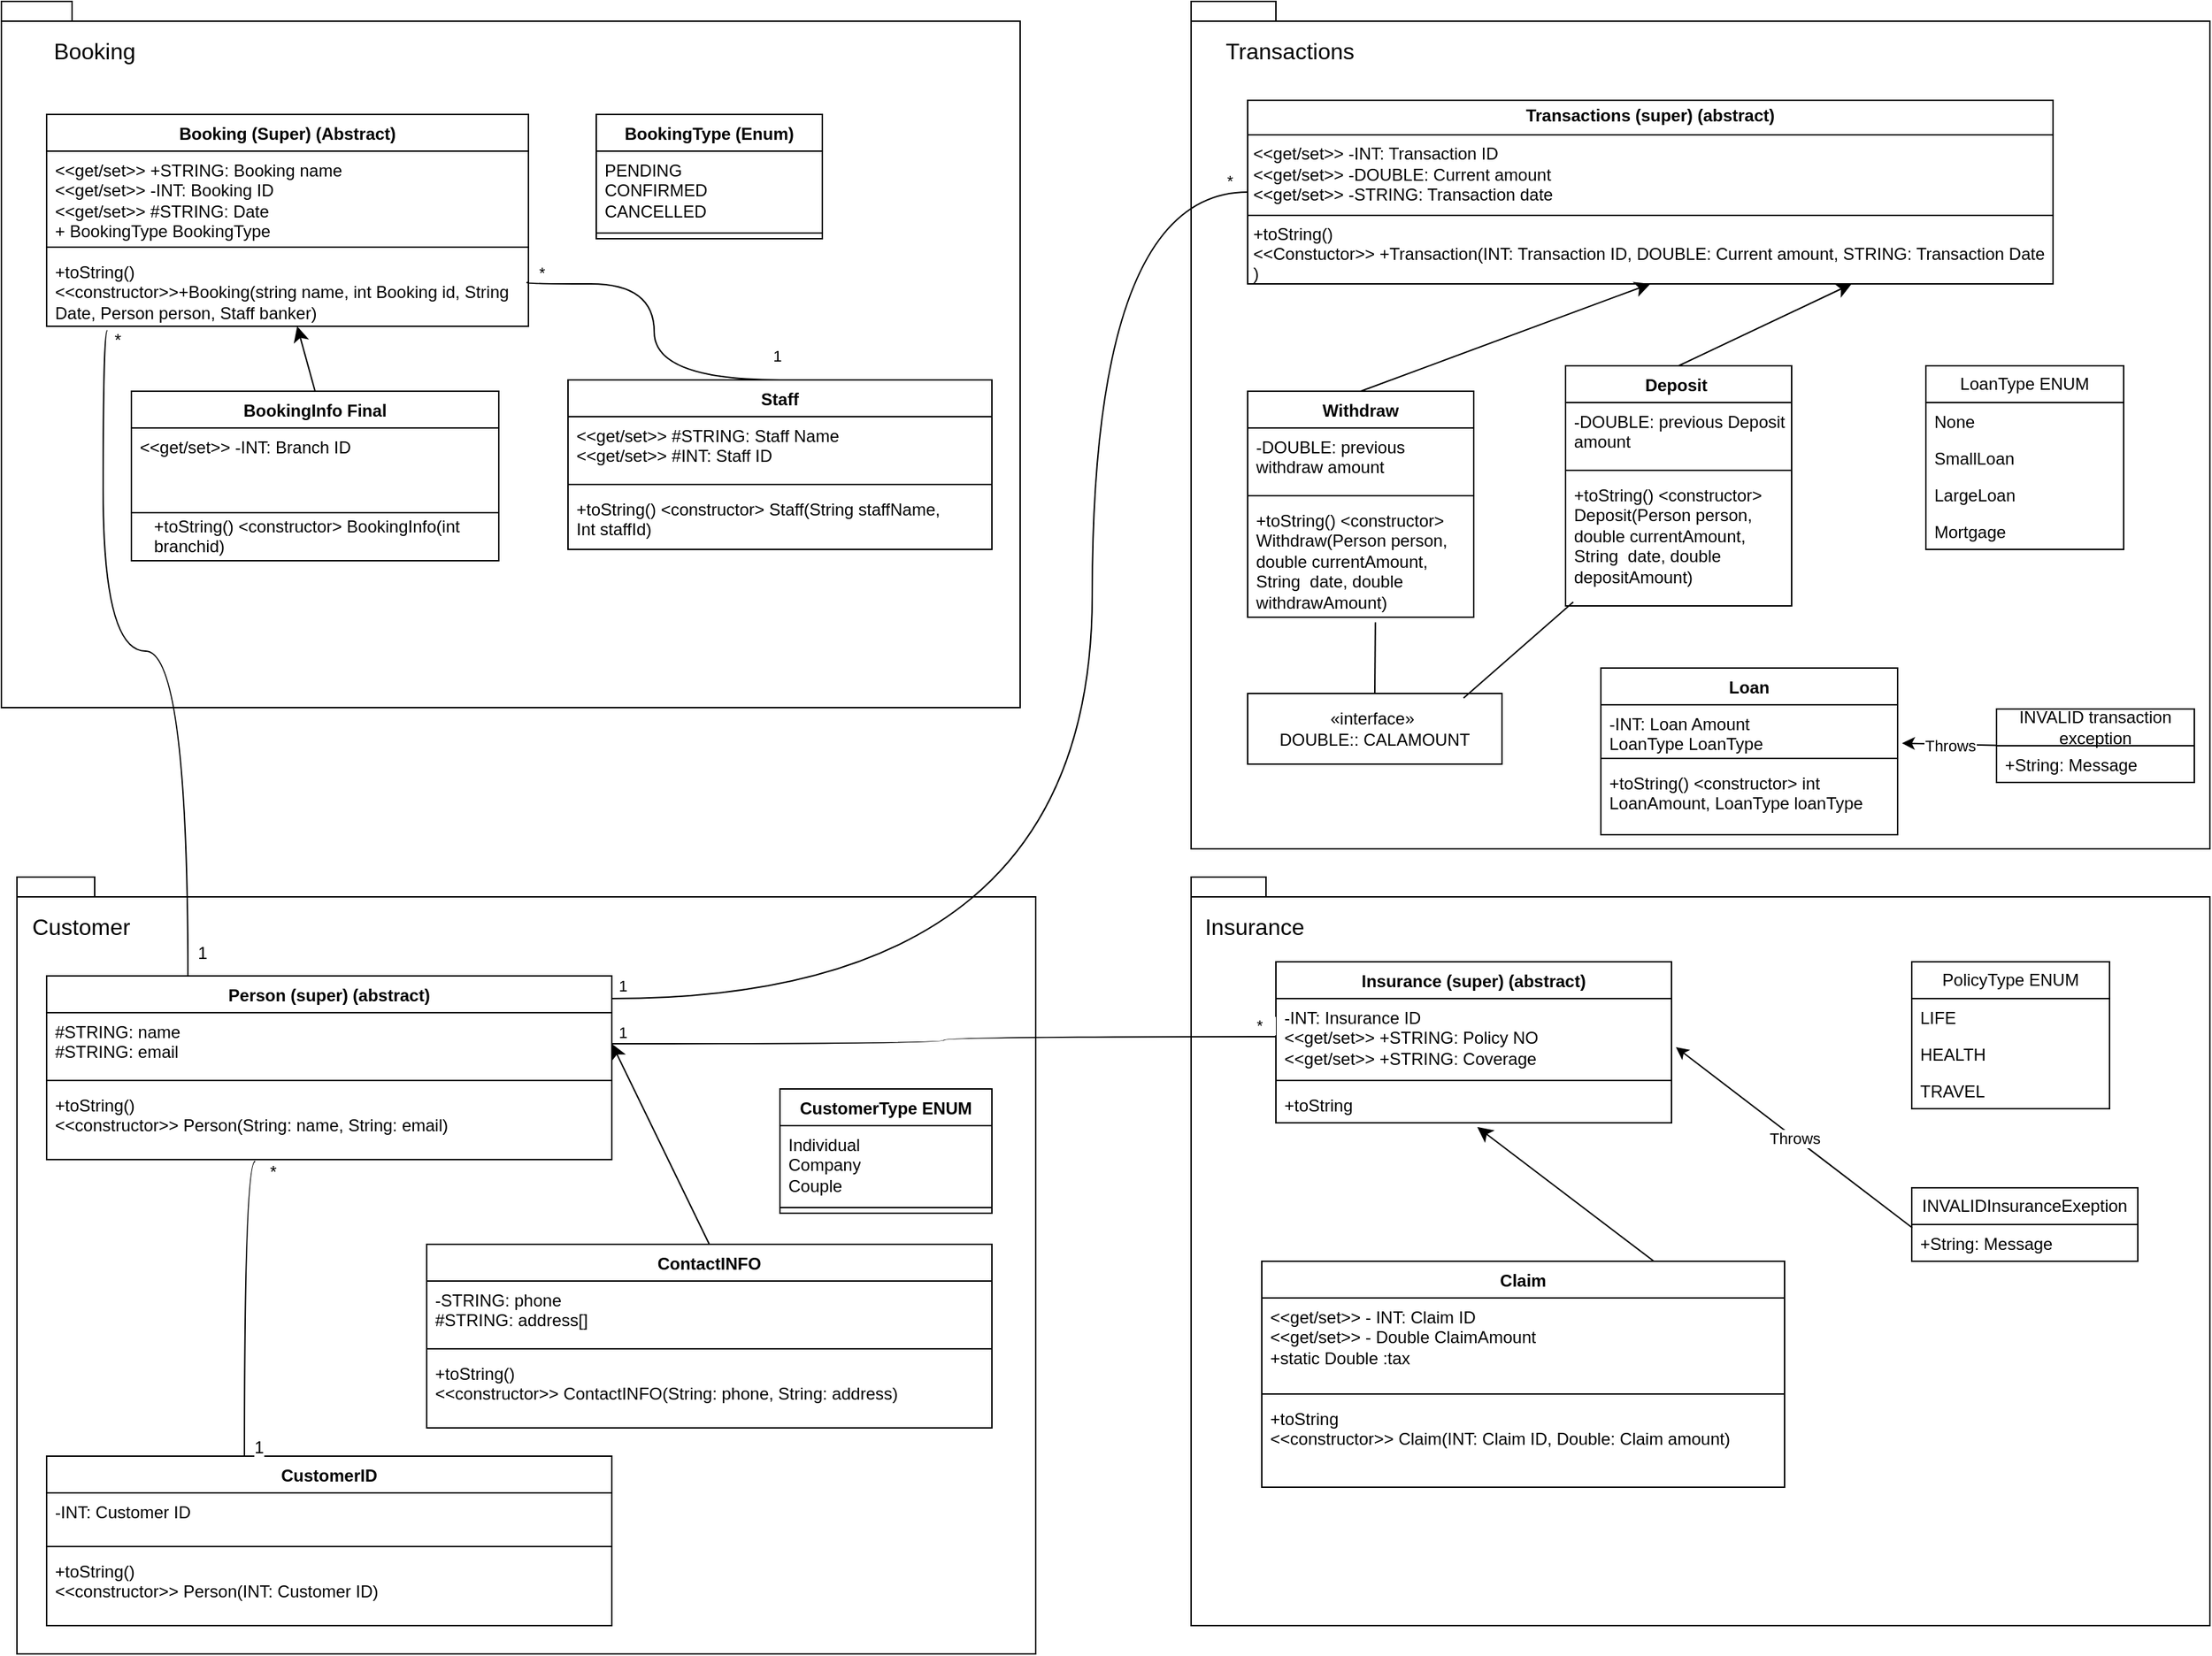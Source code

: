 <mxfile version="25.0.3">
  <diagram id="C5RBs43oDa-KdzZeNtuy" name="Page-1">
    <mxGraphModel dx="1050" dy="522" grid="1" gridSize="10" guides="1" tooltips="1" connect="1" arrows="1" fold="1" page="1" pageScale="1" pageWidth="827" pageHeight="1169" math="0" shadow="0">
      <root>
        <mxCell id="WIyWlLk6GJQsqaUBKTNV-0" />
        <mxCell id="WIyWlLk6GJQsqaUBKTNV-1" parent="WIyWlLk6GJQsqaUBKTNV-0" />
        <mxCell id="0yK75cyEjAmp3p56e5vH-48" value="" style="shape=folder;fontStyle=1;spacingTop=10;tabWidth=40;tabHeight=14;tabPosition=left;html=1;whiteSpace=wrap;" parent="WIyWlLk6GJQsqaUBKTNV-1" vertex="1">
          <mxGeometry x="39" y="740" width="721" height="550" as="geometry" />
        </mxCell>
        <mxCell id="0yK75cyEjAmp3p56e5vH-22" value="" style="shape=folder;fontStyle=1;spacingTop=10;tabWidth=40;tabHeight=14;tabPosition=left;html=1;whiteSpace=wrap;" parent="WIyWlLk6GJQsqaUBKTNV-1" vertex="1">
          <mxGeometry x="28" y="120" width="721" height="500" as="geometry" />
        </mxCell>
        <mxCell id="0yK75cyEjAmp3p56e5vH-4" value="Booking (Super) (Abstract)" style="swimlane;fontStyle=1;align=center;verticalAlign=top;childLayout=stackLayout;horizontal=1;startSize=26;horizontalStack=0;resizeParent=1;resizeParentMax=0;resizeLast=0;collapsible=1;marginBottom=0;whiteSpace=wrap;html=1;" parent="WIyWlLk6GJQsqaUBKTNV-1" vertex="1">
          <mxGeometry x="60" y="200" width="341" height="150" as="geometry" />
        </mxCell>
        <mxCell id="0yK75cyEjAmp3p56e5vH-5" value="&amp;lt;&amp;lt;get/set&amp;gt;&amp;gt; +STRING: Booking name&lt;div&gt;&amp;lt;&amp;lt;get/set&amp;gt;&amp;gt; -INT: Booking ID&lt;/div&gt;&lt;div&gt;&amp;lt;&amp;lt;get/set&amp;gt;&amp;gt; #STRING: Date&lt;/div&gt;&lt;div&gt;+ BookingType BookingType&lt;/div&gt;&lt;div&gt;&lt;br&gt;&lt;/div&gt;&lt;div&gt;&lt;br&gt;&lt;/div&gt;" style="text;strokeColor=none;fillColor=none;align=left;verticalAlign=top;spacingLeft=4;spacingRight=4;overflow=hidden;rotatable=0;points=[[0,0.5],[1,0.5]];portConstraint=eastwest;whiteSpace=wrap;html=1;" parent="0yK75cyEjAmp3p56e5vH-4" vertex="1">
          <mxGeometry y="26" width="341" height="64" as="geometry" />
        </mxCell>
        <mxCell id="0yK75cyEjAmp3p56e5vH-6" value="" style="line;strokeWidth=1;fillColor=none;align=left;verticalAlign=middle;spacingTop=-1;spacingLeft=3;spacingRight=3;rotatable=0;labelPosition=right;points=[];portConstraint=eastwest;strokeColor=inherit;" parent="0yK75cyEjAmp3p56e5vH-4" vertex="1">
          <mxGeometry y="90" width="341" height="8" as="geometry" />
        </mxCell>
        <mxCell id="0yK75cyEjAmp3p56e5vH-7" value="+toString()&lt;div&gt;&amp;lt;&amp;lt;constructor&amp;gt;&amp;gt;+Booking(string name, int Booking id, String Date, Person person, Staff banker)&lt;/div&gt;" style="text;strokeColor=none;fillColor=none;align=left;verticalAlign=top;spacingLeft=4;spacingRight=4;overflow=hidden;rotatable=0;points=[[0,0.5],[1,0.5]];portConstraint=eastwest;whiteSpace=wrap;html=1;" parent="0yK75cyEjAmp3p56e5vH-4" vertex="1">
          <mxGeometry y="98" width="341" height="52" as="geometry" />
        </mxCell>
        <mxCell id="0yK75cyEjAmp3p56e5vH-8" value="Staff" style="swimlane;fontStyle=1;align=center;verticalAlign=top;childLayout=stackLayout;horizontal=1;startSize=26;horizontalStack=0;resizeParent=1;resizeParentMax=0;resizeLast=0;collapsible=1;marginBottom=0;whiteSpace=wrap;html=1;" parent="WIyWlLk6GJQsqaUBKTNV-1" vertex="1">
          <mxGeometry x="429" y="388" width="300" height="120" as="geometry" />
        </mxCell>
        <mxCell id="0yK75cyEjAmp3p56e5vH-9" value="&amp;lt;&amp;lt;get/set&amp;gt;&amp;gt; #STRING: Staff Name&lt;div&gt;&amp;lt;&amp;lt;get/set&amp;gt;&amp;gt; #INT: Staff ID&lt;/div&gt;" style="text;strokeColor=none;fillColor=none;align=left;verticalAlign=top;spacingLeft=4;spacingRight=4;overflow=hidden;rotatable=0;points=[[0,0.5],[1,0.5]];portConstraint=eastwest;whiteSpace=wrap;html=1;" parent="0yK75cyEjAmp3p56e5vH-8" vertex="1">
          <mxGeometry y="26" width="300" height="44" as="geometry" />
        </mxCell>
        <mxCell id="0yK75cyEjAmp3p56e5vH-10" value="" style="line;strokeWidth=1;fillColor=none;align=left;verticalAlign=middle;spacingTop=-1;spacingLeft=3;spacingRight=3;rotatable=0;labelPosition=right;points=[];portConstraint=eastwest;strokeColor=inherit;" parent="0yK75cyEjAmp3p56e5vH-8" vertex="1">
          <mxGeometry y="70" width="300" height="8" as="geometry" />
        </mxCell>
        <mxCell id="0yK75cyEjAmp3p56e5vH-11" value="+toString() &amp;lt;constructor&amp;gt; Staff(String staffName,&lt;div&gt;Int staffId)&lt;/div&gt;" style="text;strokeColor=none;fillColor=none;align=left;verticalAlign=top;spacingLeft=4;spacingRight=4;overflow=hidden;rotatable=0;points=[[0,0.5],[1,0.5]];portConstraint=eastwest;whiteSpace=wrap;html=1;" parent="0yK75cyEjAmp3p56e5vH-8" vertex="1">
          <mxGeometry y="78" width="300" height="42" as="geometry" />
        </mxCell>
        <mxCell id="0yK75cyEjAmp3p56e5vH-12" value="BookingInfo Final" style="swimlane;fontStyle=1;align=center;verticalAlign=top;childLayout=stackLayout;horizontal=1;startSize=26;horizontalStack=0;resizeParent=1;resizeParentMax=0;resizeLast=0;collapsible=1;marginBottom=0;whiteSpace=wrap;html=1;" parent="WIyWlLk6GJQsqaUBKTNV-1" vertex="1">
          <mxGeometry x="120" y="396" width="260" height="120" as="geometry" />
        </mxCell>
        <mxCell id="0yK75cyEjAmp3p56e5vH-13" value="&amp;lt;&amp;lt;get/set&amp;gt;&amp;gt; -INT: Branch ID" style="text;strokeColor=none;fillColor=none;align=left;verticalAlign=top;spacingLeft=4;spacingRight=4;overflow=hidden;rotatable=0;points=[[0,0.5],[1,0.5]];portConstraint=eastwest;whiteSpace=wrap;html=1;" parent="0yK75cyEjAmp3p56e5vH-12" vertex="1">
          <mxGeometry y="26" width="260" height="26" as="geometry" />
        </mxCell>
        <mxCell id="0yK75cyEjAmp3p56e5vH-14" value="" style="line;strokeWidth=1;fillColor=none;align=left;verticalAlign=middle;spacingTop=-1;spacingLeft=3;spacingRight=3;rotatable=0;labelPosition=right;points=[];portConstraint=eastwest;strokeColor=inherit;" parent="0yK75cyEjAmp3p56e5vH-12" vertex="1">
          <mxGeometry y="52" width="260" height="68" as="geometry" />
        </mxCell>
        <mxCell id="0yK75cyEjAmp3p56e5vH-16" value="BookingType (Enum)" style="swimlane;fontStyle=1;align=center;verticalAlign=top;childLayout=stackLayout;horizontal=1;startSize=26;horizontalStack=0;resizeParent=1;resizeParentMax=0;resizeLast=0;collapsible=1;marginBottom=0;whiteSpace=wrap;html=1;" parent="WIyWlLk6GJQsqaUBKTNV-1" vertex="1">
          <mxGeometry x="449" y="200" width="160" height="88" as="geometry" />
        </mxCell>
        <mxCell id="0yK75cyEjAmp3p56e5vH-17" value="PENDING&amp;nbsp;&lt;div&gt;CONFIRMED&amp;nbsp;&lt;/div&gt;&lt;div&gt;CANCELLED&lt;/div&gt;" style="text;strokeColor=none;fillColor=none;align=left;verticalAlign=top;spacingLeft=4;spacingRight=4;overflow=hidden;rotatable=0;points=[[0,0.5],[1,0.5]];portConstraint=eastwest;whiteSpace=wrap;html=1;" parent="0yK75cyEjAmp3p56e5vH-16" vertex="1">
          <mxGeometry y="26" width="160" height="54" as="geometry" />
        </mxCell>
        <mxCell id="0yK75cyEjAmp3p56e5vH-18" value="" style="line;strokeWidth=1;fillColor=none;align=left;verticalAlign=middle;spacingTop=-1;spacingLeft=3;spacingRight=3;rotatable=0;labelPosition=right;points=[];portConstraint=eastwest;strokeColor=inherit;" parent="0yK75cyEjAmp3p56e5vH-16" vertex="1">
          <mxGeometry y="80" width="160" height="8" as="geometry" />
        </mxCell>
        <mxCell id="0yK75cyEjAmp3p56e5vH-20" value="" style="endArrow=classic;html=1;rounded=0;fontSize=12;startSize=8;endSize=8;curved=1;entryX=0.52;entryY=1;entryDx=0;entryDy=0;entryPerimeter=0;exitX=0.5;exitY=0;exitDx=0;exitDy=0;" parent="WIyWlLk6GJQsqaUBKTNV-1" source="0yK75cyEjAmp3p56e5vH-12" target="0yK75cyEjAmp3p56e5vH-7" edge="1">
          <mxGeometry width="50" height="50" relative="1" as="geometry">
            <mxPoint x="619" y="380" as="sourcePoint" />
            <mxPoint x="669" y="330" as="targetPoint" />
          </mxGeometry>
        </mxCell>
        <mxCell id="0yK75cyEjAmp3p56e5vH-23" value="Booking" style="text;html=1;align=center;verticalAlign=middle;whiteSpace=wrap;rounded=0;fontSize=16;" parent="WIyWlLk6GJQsqaUBKTNV-1" vertex="1">
          <mxGeometry x="39" y="140" width="110" height="30" as="geometry" />
        </mxCell>
        <mxCell id="0yK75cyEjAmp3p56e5vH-25" value="" style="shape=folder;fontStyle=1;spacingTop=10;tabWidth=40;tabHeight=14;tabPosition=left;html=1;whiteSpace=wrap;" parent="WIyWlLk6GJQsqaUBKTNV-1" vertex="1">
          <mxGeometry x="870" y="120" width="721" height="600" as="geometry" />
        </mxCell>
        <mxCell id="0yK75cyEjAmp3p56e5vH-26" value="Transactions" style="text;html=1;align=center;verticalAlign=middle;whiteSpace=wrap;rounded=0;fontSize=16;" parent="WIyWlLk6GJQsqaUBKTNV-1" vertex="1">
          <mxGeometry x="870" y="140" width="140" height="30" as="geometry" />
        </mxCell>
        <mxCell id="0yK75cyEjAmp3p56e5vH-27" value="&lt;p style=&quot;margin:0px;margin-top:4px;text-align:center;&quot;&gt;&lt;b&gt;Transactions (super) (abstract)&lt;/b&gt;&lt;/p&gt;&lt;hr size=&quot;1&quot; style=&quot;border-style:solid;&quot;&gt;&lt;p style=&quot;margin:0px;margin-left:4px;&quot;&gt;&amp;lt;&amp;lt;get/set&amp;gt;&amp;gt; -INT: Transaction ID&lt;/p&gt;&lt;p style=&quot;margin:0px;margin-left:4px;&quot;&gt;&amp;lt;&amp;lt;get/set&amp;gt;&amp;gt; -DOUBLE: Current amount&lt;/p&gt;&lt;p style=&quot;margin:0px;margin-left:4px;&quot;&gt;&amp;lt;&amp;lt;get/set&amp;gt;&amp;gt; -STRING: Transaction date&amp;nbsp;&lt;/p&gt;&lt;hr size=&quot;1&quot; style=&quot;border-style:solid;&quot;&gt;&lt;p style=&quot;margin:0px;margin-left:4px;&quot;&gt;+toString()&lt;/p&gt;&lt;p style=&quot;margin:0px;margin-left:4px;&quot;&gt;&amp;lt;&amp;lt;Constuctor&amp;gt;&amp;gt; +Transaction(INT: Transaction ID, DOUBLE: Current amount, STRING: Transaction Date )&lt;/p&gt;" style="verticalAlign=top;align=left;overflow=fill;html=1;whiteSpace=wrap;" parent="WIyWlLk6GJQsqaUBKTNV-1" vertex="1">
          <mxGeometry x="910" y="190" width="570" height="130" as="geometry" />
        </mxCell>
        <mxCell id="0yK75cyEjAmp3p56e5vH-37" style="edgeStyle=none;curved=1;rounded=0;orthogonalLoop=1;jettySize=auto;html=1;exitX=0.5;exitY=0;exitDx=0;exitDy=0;entryX=0.5;entryY=1;entryDx=0;entryDy=0;fontSize=12;startSize=8;endSize=8;" parent="WIyWlLk6GJQsqaUBKTNV-1" source="0yK75cyEjAmp3p56e5vH-28" target="0yK75cyEjAmp3p56e5vH-27" edge="1">
          <mxGeometry relative="1" as="geometry" />
        </mxCell>
        <mxCell id="0yK75cyEjAmp3p56e5vH-28" value="Withdraw" style="swimlane;fontStyle=1;align=center;verticalAlign=top;childLayout=stackLayout;horizontal=1;startSize=26;horizontalStack=0;resizeParent=1;resizeParentMax=0;resizeLast=0;collapsible=1;marginBottom=0;whiteSpace=wrap;html=1;" parent="WIyWlLk6GJQsqaUBKTNV-1" vertex="1">
          <mxGeometry x="910" y="396" width="160" height="160" as="geometry" />
        </mxCell>
        <mxCell id="0yK75cyEjAmp3p56e5vH-29" value="-DOUBLE: previous withdraw amount" style="text;strokeColor=none;fillColor=none;align=left;verticalAlign=top;spacingLeft=4;spacingRight=4;overflow=hidden;rotatable=0;points=[[0,0.5],[1,0.5]];portConstraint=eastwest;whiteSpace=wrap;html=1;" parent="0yK75cyEjAmp3p56e5vH-28" vertex="1">
          <mxGeometry y="26" width="160" height="44" as="geometry" />
        </mxCell>
        <mxCell id="0yK75cyEjAmp3p56e5vH-30" value="" style="line;strokeWidth=1;fillColor=none;align=left;verticalAlign=middle;spacingTop=-1;spacingLeft=3;spacingRight=3;rotatable=0;labelPosition=right;points=[];portConstraint=eastwest;strokeColor=inherit;" parent="0yK75cyEjAmp3p56e5vH-28" vertex="1">
          <mxGeometry y="70" width="160" height="8" as="geometry" />
        </mxCell>
        <mxCell id="0yK75cyEjAmp3p56e5vH-31" value="+toString() &amp;lt;constructor&amp;gt;&lt;div&gt;Withdraw(Person person,&lt;/div&gt;&lt;div&gt;double currentAmount, String&amp;nbsp; date, double withdrawAmount)&lt;/div&gt;" style="text;strokeColor=none;fillColor=none;align=left;verticalAlign=top;spacingLeft=4;spacingRight=4;overflow=hidden;rotatable=0;points=[[0,0.5],[1,0.5]];portConstraint=eastwest;whiteSpace=wrap;html=1;" parent="0yK75cyEjAmp3p56e5vH-28" vertex="1">
          <mxGeometry y="78" width="160" height="82" as="geometry" />
        </mxCell>
        <mxCell id="0yK75cyEjAmp3p56e5vH-116" style="edgeStyle=none;curved=1;rounded=0;orthogonalLoop=1;jettySize=auto;html=1;exitX=0.5;exitY=0;exitDx=0;exitDy=0;entryX=0.75;entryY=1;entryDx=0;entryDy=0;fontSize=12;startSize=8;endSize=8;" parent="WIyWlLk6GJQsqaUBKTNV-1" source="0yK75cyEjAmp3p56e5vH-32" target="0yK75cyEjAmp3p56e5vH-27" edge="1">
          <mxGeometry relative="1" as="geometry" />
        </mxCell>
        <mxCell id="0yK75cyEjAmp3p56e5vH-32" value="Deposit&amp;nbsp;" style="swimlane;fontStyle=1;align=center;verticalAlign=top;childLayout=stackLayout;horizontal=1;startSize=26;horizontalStack=0;resizeParent=1;resizeParentMax=0;resizeLast=0;collapsible=1;marginBottom=0;whiteSpace=wrap;html=1;" parent="WIyWlLk6GJQsqaUBKTNV-1" vertex="1">
          <mxGeometry x="1135" y="378" width="160" height="170" as="geometry" />
        </mxCell>
        <mxCell id="0yK75cyEjAmp3p56e5vH-33" value="-DOUBLE: previous Deposit amount" style="text;strokeColor=none;fillColor=none;align=left;verticalAlign=top;spacingLeft=4;spacingRight=4;overflow=hidden;rotatable=0;points=[[0,0.5],[1,0.5]];portConstraint=eastwest;whiteSpace=wrap;html=1;" parent="0yK75cyEjAmp3p56e5vH-32" vertex="1">
          <mxGeometry y="26" width="160" height="44" as="geometry" />
        </mxCell>
        <mxCell id="0yK75cyEjAmp3p56e5vH-34" value="" style="line;strokeWidth=1;fillColor=none;align=left;verticalAlign=middle;spacingTop=-1;spacingLeft=3;spacingRight=3;rotatable=0;labelPosition=right;points=[];portConstraint=eastwest;strokeColor=inherit;" parent="0yK75cyEjAmp3p56e5vH-32" vertex="1">
          <mxGeometry y="70" width="160" height="8" as="geometry" />
        </mxCell>
        <mxCell id="0yK75cyEjAmp3p56e5vH-35" value="+toString() &amp;lt;constructor&amp;gt;&lt;div&gt;Deposit(Person person,&lt;/div&gt;&lt;div&gt;double currentAmount, String&amp;nbsp; date, double depositAmount)&lt;/div&gt;&lt;div&gt;&lt;br&gt;&lt;div&gt;&lt;br&gt;&lt;/div&gt;&lt;/div&gt;" style="text;strokeColor=none;fillColor=none;align=left;verticalAlign=top;spacingLeft=4;spacingRight=4;overflow=hidden;rotatable=0;points=[[0,0.5],[1,0.5]];portConstraint=eastwest;whiteSpace=wrap;html=1;" parent="0yK75cyEjAmp3p56e5vH-32" vertex="1">
          <mxGeometry y="78" width="160" height="92" as="geometry" />
        </mxCell>
        <mxCell id="0yK75cyEjAmp3p56e5vH-39" value="LoanType ENUM" style="swimlane;fontStyle=0;childLayout=stackLayout;horizontal=1;startSize=26;fillColor=none;horizontalStack=0;resizeParent=1;resizeParentMax=0;resizeLast=0;collapsible=1;marginBottom=0;whiteSpace=wrap;html=1;" parent="WIyWlLk6GJQsqaUBKTNV-1" vertex="1">
          <mxGeometry x="1390" y="378" width="140" height="130" as="geometry" />
        </mxCell>
        <mxCell id="0yK75cyEjAmp3p56e5vH-40" value="None" style="text;strokeColor=none;fillColor=none;align=left;verticalAlign=top;spacingLeft=4;spacingRight=4;overflow=hidden;rotatable=0;points=[[0,0.5],[1,0.5]];portConstraint=eastwest;whiteSpace=wrap;html=1;" parent="0yK75cyEjAmp3p56e5vH-39" vertex="1">
          <mxGeometry y="26" width="140" height="26" as="geometry" />
        </mxCell>
        <mxCell id="0yK75cyEjAmp3p56e5vH-41" value="SmallLoan" style="text;strokeColor=none;fillColor=none;align=left;verticalAlign=top;spacingLeft=4;spacingRight=4;overflow=hidden;rotatable=0;points=[[0,0.5],[1,0.5]];portConstraint=eastwest;whiteSpace=wrap;html=1;" parent="0yK75cyEjAmp3p56e5vH-39" vertex="1">
          <mxGeometry y="52" width="140" height="26" as="geometry" />
        </mxCell>
        <mxCell id="0yK75cyEjAmp3p56e5vH-42" value="LargeLoan" style="text;strokeColor=none;fillColor=none;align=left;verticalAlign=top;spacingLeft=4;spacingRight=4;overflow=hidden;rotatable=0;points=[[0,0.5],[1,0.5]];portConstraint=eastwest;whiteSpace=wrap;html=1;" parent="0yK75cyEjAmp3p56e5vH-39" vertex="1">
          <mxGeometry y="78" width="140" height="26" as="geometry" />
        </mxCell>
        <mxCell id="0yK75cyEjAmp3p56e5vH-43" value="Mortgage" style="text;strokeColor=none;fillColor=none;align=left;verticalAlign=top;spacingLeft=4;spacingRight=4;overflow=hidden;rotatable=0;points=[[0,0.5],[1,0.5]];portConstraint=eastwest;whiteSpace=wrap;html=1;" parent="0yK75cyEjAmp3p56e5vH-39" vertex="1">
          <mxGeometry y="104" width="140" height="26" as="geometry" />
        </mxCell>
        <mxCell id="0yK75cyEjAmp3p56e5vH-44" value="INVALID transaction exception" style="swimlane;fontStyle=0;childLayout=stackLayout;horizontal=1;startSize=26;fillColor=none;horizontalStack=0;resizeParent=1;resizeParentMax=0;resizeLast=0;collapsible=1;marginBottom=0;whiteSpace=wrap;html=1;" parent="WIyWlLk6GJQsqaUBKTNV-1" vertex="1">
          <mxGeometry x="1440" y="621" width="140" height="52" as="geometry" />
        </mxCell>
        <mxCell id="0yK75cyEjAmp3p56e5vH-45" value="+String: Message" style="text;strokeColor=none;fillColor=none;align=left;verticalAlign=top;spacingLeft=4;spacingRight=4;overflow=hidden;rotatable=0;points=[[0,0.5],[1,0.5]];portConstraint=eastwest;whiteSpace=wrap;html=1;" parent="0yK75cyEjAmp3p56e5vH-44" vertex="1">
          <mxGeometry y="26" width="140" height="26" as="geometry" />
        </mxCell>
        <mxCell id="0yK75cyEjAmp3p56e5vH-49" value="" style="shape=folder;fontStyle=1;spacingTop=10;tabWidth=40;tabHeight=14;tabPosition=left;html=1;whiteSpace=wrap;" parent="WIyWlLk6GJQsqaUBKTNV-1" vertex="1">
          <mxGeometry x="870" y="740" width="721" height="530" as="geometry" />
        </mxCell>
        <mxCell id="0yK75cyEjAmp3p56e5vH-99" style="edgeStyle=none;curved=1;rounded=0;orthogonalLoop=1;jettySize=auto;html=1;exitX=0.5;exitY=0;exitDx=0;exitDy=0;entryX=1;entryY=0.5;entryDx=0;entryDy=0;fontSize=12;startSize=8;endSize=8;" parent="WIyWlLk6GJQsqaUBKTNV-1" source="0yK75cyEjAmp3p56e5vH-50" target="0yK75cyEjAmp3p56e5vH-56" edge="1">
          <mxGeometry relative="1" as="geometry" />
        </mxCell>
        <mxCell id="0yK75cyEjAmp3p56e5vH-50" value="ContactINFO" style="swimlane;fontStyle=1;align=center;verticalAlign=top;childLayout=stackLayout;horizontal=1;startSize=26;horizontalStack=0;resizeParent=1;resizeParentMax=0;resizeLast=0;collapsible=1;marginBottom=0;whiteSpace=wrap;html=1;" parent="WIyWlLk6GJQsqaUBKTNV-1" vertex="1">
          <mxGeometry x="329" y="1000" width="400" height="130" as="geometry" />
        </mxCell>
        <mxCell id="0yK75cyEjAmp3p56e5vH-51" value="-STRING: phone&lt;div&gt;#STRING: address[]&lt;/div&gt;&lt;div&gt;&lt;br&gt;&lt;/div&gt;" style="text;strokeColor=none;fillColor=none;align=left;verticalAlign=top;spacingLeft=4;spacingRight=4;overflow=hidden;rotatable=0;points=[[0,0.5],[1,0.5]];portConstraint=eastwest;whiteSpace=wrap;html=1;" parent="0yK75cyEjAmp3p56e5vH-50" vertex="1">
          <mxGeometry y="26" width="400" height="44" as="geometry" />
        </mxCell>
        <mxCell id="0yK75cyEjAmp3p56e5vH-52" value="" style="line;strokeWidth=1;fillColor=none;align=left;verticalAlign=middle;spacingTop=-1;spacingLeft=3;spacingRight=3;rotatable=0;labelPosition=right;points=[];portConstraint=eastwest;strokeColor=inherit;" parent="0yK75cyEjAmp3p56e5vH-50" vertex="1">
          <mxGeometry y="70" width="400" height="8" as="geometry" />
        </mxCell>
        <mxCell id="0yK75cyEjAmp3p56e5vH-53" value="+toString()&lt;div&gt;&amp;lt;&amp;lt;constructor&amp;gt;&amp;gt; ContactINFO(String: phone, String: address)&lt;/div&gt;" style="text;strokeColor=none;fillColor=none;align=left;verticalAlign=top;spacingLeft=4;spacingRight=4;overflow=hidden;rotatable=0;points=[[0,0.5],[1,0.5]];portConstraint=eastwest;whiteSpace=wrap;html=1;" parent="0yK75cyEjAmp3p56e5vH-50" vertex="1">
          <mxGeometry y="78" width="400" height="52" as="geometry" />
        </mxCell>
        <mxCell id="0yK75cyEjAmp3p56e5vH-54" value="Customer" style="text;html=1;align=center;verticalAlign=middle;whiteSpace=wrap;rounded=0;fontSize=16;" parent="WIyWlLk6GJQsqaUBKTNV-1" vertex="1">
          <mxGeometry x="39" y="760" width="91" height="30" as="geometry" />
        </mxCell>
        <mxCell id="0yK75cyEjAmp3p56e5vH-55" value="Person (super) (abstract)" style="swimlane;fontStyle=1;align=center;verticalAlign=top;childLayout=stackLayout;horizontal=1;startSize=26;horizontalStack=0;resizeParent=1;resizeParentMax=0;resizeLast=0;collapsible=1;marginBottom=0;whiteSpace=wrap;html=1;" parent="WIyWlLk6GJQsqaUBKTNV-1" vertex="1">
          <mxGeometry x="60" y="810" width="400" height="130" as="geometry" />
        </mxCell>
        <mxCell id="0yK75cyEjAmp3p56e5vH-56" value="#STRING: name&lt;div&gt;#STRING: email&amp;nbsp;&lt;/div&gt;&lt;div&gt;&lt;br&gt;&lt;/div&gt;" style="text;strokeColor=none;fillColor=none;align=left;verticalAlign=top;spacingLeft=4;spacingRight=4;overflow=hidden;rotatable=0;points=[[0,0.5],[1,0.5]];portConstraint=eastwest;whiteSpace=wrap;html=1;" parent="0yK75cyEjAmp3p56e5vH-55" vertex="1">
          <mxGeometry y="26" width="400" height="44" as="geometry" />
        </mxCell>
        <mxCell id="0yK75cyEjAmp3p56e5vH-57" value="" style="line;strokeWidth=1;fillColor=none;align=left;verticalAlign=middle;spacingTop=-1;spacingLeft=3;spacingRight=3;rotatable=0;labelPosition=right;points=[];portConstraint=eastwest;strokeColor=inherit;" parent="0yK75cyEjAmp3p56e5vH-55" vertex="1">
          <mxGeometry y="70" width="400" height="8" as="geometry" />
        </mxCell>
        <mxCell id="0yK75cyEjAmp3p56e5vH-58" value="+toString()&lt;div&gt;&amp;lt;&amp;lt;constructor&amp;gt;&amp;gt; Person(String: name, String: email)&lt;/div&gt;" style="text;strokeColor=none;fillColor=none;align=left;verticalAlign=top;spacingLeft=4;spacingRight=4;overflow=hidden;rotatable=0;points=[[0,0.5],[1,0.5]];portConstraint=eastwest;whiteSpace=wrap;html=1;" parent="0yK75cyEjAmp3p56e5vH-55" vertex="1">
          <mxGeometry y="78" width="400" height="52" as="geometry" />
        </mxCell>
        <mxCell id="0yK75cyEjAmp3p56e5vH-59" value="CustomerID" style="swimlane;fontStyle=1;align=center;verticalAlign=top;childLayout=stackLayout;horizontal=1;startSize=26;horizontalStack=0;resizeParent=1;resizeParentMax=0;resizeLast=0;collapsible=1;marginBottom=0;whiteSpace=wrap;html=1;" parent="WIyWlLk6GJQsqaUBKTNV-1" vertex="1">
          <mxGeometry x="60" y="1150" width="400" height="120" as="geometry" />
        </mxCell>
        <mxCell id="0yK75cyEjAmp3p56e5vH-60" value="-INT: Customer ID&amp;nbsp;&lt;div&gt;&lt;br&gt;&lt;/div&gt;" style="text;strokeColor=none;fillColor=none;align=left;verticalAlign=top;spacingLeft=4;spacingRight=4;overflow=hidden;rotatable=0;points=[[0,0.5],[1,0.5]];portConstraint=eastwest;whiteSpace=wrap;html=1;" parent="0yK75cyEjAmp3p56e5vH-59" vertex="1">
          <mxGeometry y="26" width="400" height="34" as="geometry" />
        </mxCell>
        <mxCell id="0yK75cyEjAmp3p56e5vH-61" value="" style="line;strokeWidth=1;fillColor=none;align=left;verticalAlign=middle;spacingTop=-1;spacingLeft=3;spacingRight=3;rotatable=0;labelPosition=right;points=[];portConstraint=eastwest;strokeColor=inherit;" parent="0yK75cyEjAmp3p56e5vH-59" vertex="1">
          <mxGeometry y="60" width="400" height="8" as="geometry" />
        </mxCell>
        <mxCell id="0yK75cyEjAmp3p56e5vH-62" value="+toString()&lt;div&gt;&amp;lt;&amp;lt;constructor&amp;gt;&amp;gt; Person(INT: Customer ID)&lt;/div&gt;" style="text;strokeColor=none;fillColor=none;align=left;verticalAlign=top;spacingLeft=4;spacingRight=4;overflow=hidden;rotatable=0;points=[[0,0.5],[1,0.5]];portConstraint=eastwest;whiteSpace=wrap;html=1;" parent="0yK75cyEjAmp3p56e5vH-59" vertex="1">
          <mxGeometry y="68" width="400" height="52" as="geometry" />
        </mxCell>
        <mxCell id="0yK75cyEjAmp3p56e5vH-63" value="CustomerType ENUM" style="swimlane;fontStyle=1;align=center;verticalAlign=top;childLayout=stackLayout;horizontal=1;startSize=26;horizontalStack=0;resizeParent=1;resizeParentMax=0;resizeLast=0;collapsible=1;marginBottom=0;whiteSpace=wrap;html=1;" parent="WIyWlLk6GJQsqaUBKTNV-1" vertex="1">
          <mxGeometry x="579" y="890" width="150" height="88" as="geometry" />
        </mxCell>
        <mxCell id="0yK75cyEjAmp3p56e5vH-64" value="&lt;span style=&quot;background-color: initial;&quot;&gt;Individual&lt;/span&gt;&lt;div&gt;&lt;span style=&quot;background-color: initial;&quot;&gt;Company&lt;/span&gt;&lt;/div&gt;&lt;div&gt;&lt;span style=&quot;background-color: initial;&quot;&gt;Couple&amp;nbsp;&lt;/span&gt;&lt;div&gt;&lt;br&gt;&lt;/div&gt;&lt;/div&gt;" style="text;strokeColor=none;fillColor=none;align=left;verticalAlign=top;spacingLeft=4;spacingRight=4;overflow=hidden;rotatable=0;points=[[0,0.5],[1,0.5]];portConstraint=eastwest;whiteSpace=wrap;html=1;" parent="0yK75cyEjAmp3p56e5vH-63" vertex="1">
          <mxGeometry y="26" width="150" height="54" as="geometry" />
        </mxCell>
        <mxCell id="0yK75cyEjAmp3p56e5vH-65" value="" style="line;strokeWidth=1;fillColor=none;align=left;verticalAlign=middle;spacingTop=-1;spacingLeft=3;spacingRight=3;rotatable=0;labelPosition=right;points=[];portConstraint=eastwest;strokeColor=inherit;" parent="0yK75cyEjAmp3p56e5vH-63" vertex="1">
          <mxGeometry y="80" width="150" height="8" as="geometry" />
        </mxCell>
        <mxCell id="0yK75cyEjAmp3p56e5vH-69" value="Insurance (super) (abstract)" style="swimlane;fontStyle=1;align=center;verticalAlign=top;childLayout=stackLayout;horizontal=1;startSize=26;horizontalStack=0;resizeParent=1;resizeParentMax=0;resizeLast=0;collapsible=1;marginBottom=0;whiteSpace=wrap;html=1;" parent="WIyWlLk6GJQsqaUBKTNV-1" vertex="1">
          <mxGeometry x="930" y="800" width="280" height="114" as="geometry" />
        </mxCell>
        <mxCell id="0yK75cyEjAmp3p56e5vH-70" value="-INT: Insurance ID&lt;div&gt;&amp;lt;&amp;lt;get/set&amp;gt;&amp;gt; +STRING: Policy NO&lt;/div&gt;&lt;div&gt;&amp;lt;&amp;lt;get/set&amp;gt;&amp;gt; +STRING: Coverage&lt;/div&gt;" style="text;strokeColor=none;fillColor=none;align=left;verticalAlign=top;spacingLeft=4;spacingRight=4;overflow=hidden;rotatable=0;points=[[0,0.5],[1,0.5]];portConstraint=eastwest;whiteSpace=wrap;html=1;" parent="0yK75cyEjAmp3p56e5vH-69" vertex="1">
          <mxGeometry y="26" width="280" height="54" as="geometry" />
        </mxCell>
        <mxCell id="0yK75cyEjAmp3p56e5vH-71" value="" style="line;strokeWidth=1;fillColor=none;align=left;verticalAlign=middle;spacingTop=-1;spacingLeft=3;spacingRight=3;rotatable=0;labelPosition=right;points=[];portConstraint=eastwest;strokeColor=inherit;" parent="0yK75cyEjAmp3p56e5vH-69" vertex="1">
          <mxGeometry y="80" width="280" height="8" as="geometry" />
        </mxCell>
        <mxCell id="0yK75cyEjAmp3p56e5vH-72" value="+toString" style="text;strokeColor=none;fillColor=none;align=left;verticalAlign=top;spacingLeft=4;spacingRight=4;overflow=hidden;rotatable=0;points=[[0,0.5],[1,0.5]];portConstraint=eastwest;whiteSpace=wrap;html=1;" parent="0yK75cyEjAmp3p56e5vH-69" vertex="1">
          <mxGeometry y="88" width="280" height="26" as="geometry" />
        </mxCell>
        <mxCell id="0yK75cyEjAmp3p56e5vH-73" value="Claim" style="swimlane;fontStyle=1;align=center;verticalAlign=top;childLayout=stackLayout;horizontal=1;startSize=26;horizontalStack=0;resizeParent=1;resizeParentMax=0;resizeLast=0;collapsible=1;marginBottom=0;whiteSpace=wrap;html=1;" parent="WIyWlLk6GJQsqaUBKTNV-1" vertex="1">
          <mxGeometry x="920" y="1012" width="370" height="160" as="geometry" />
        </mxCell>
        <mxCell id="0yK75cyEjAmp3p56e5vH-74" value="&amp;lt;&amp;lt;get/set&amp;gt;&amp;gt; - INT: Claim ID&lt;div&gt;&amp;lt;&amp;lt;get/set&amp;gt;&amp;gt; - Double ClaimAmount&lt;/div&gt;&lt;div&gt;+static Double :tax&lt;/div&gt;" style="text;strokeColor=none;fillColor=none;align=left;verticalAlign=top;spacingLeft=4;spacingRight=4;overflow=hidden;rotatable=0;points=[[0,0.5],[1,0.5]];portConstraint=eastwest;whiteSpace=wrap;html=1;" parent="0yK75cyEjAmp3p56e5vH-73" vertex="1">
          <mxGeometry y="26" width="370" height="64" as="geometry" />
        </mxCell>
        <mxCell id="0yK75cyEjAmp3p56e5vH-75" value="" style="line;strokeWidth=1;fillColor=none;align=left;verticalAlign=middle;spacingTop=-1;spacingLeft=3;spacingRight=3;rotatable=0;labelPosition=right;points=[];portConstraint=eastwest;strokeColor=inherit;" parent="0yK75cyEjAmp3p56e5vH-73" vertex="1">
          <mxGeometry y="90" width="370" height="8" as="geometry" />
        </mxCell>
        <mxCell id="0yK75cyEjAmp3p56e5vH-76" value="+toString&lt;div&gt;&amp;lt;&amp;lt;constructor&amp;gt;&amp;gt; Claim(INT: Claim ID, Double: Claim amount)&amp;nbsp;&lt;/div&gt;&lt;div&gt;&lt;br&gt;&lt;/div&gt;" style="text;strokeColor=none;fillColor=none;align=left;verticalAlign=top;spacingLeft=4;spacingRight=4;overflow=hidden;rotatable=0;points=[[0,0.5],[1,0.5]];portConstraint=eastwest;whiteSpace=wrap;html=1;" parent="0yK75cyEjAmp3p56e5vH-73" vertex="1">
          <mxGeometry y="98" width="370" height="62" as="geometry" />
        </mxCell>
        <mxCell id="0yK75cyEjAmp3p56e5vH-77" value="PolicyType ENUM" style="swimlane;fontStyle=0;childLayout=stackLayout;horizontal=1;startSize=26;fillColor=none;horizontalStack=0;resizeParent=1;resizeParentMax=0;resizeLast=0;collapsible=1;marginBottom=0;whiteSpace=wrap;html=1;" parent="WIyWlLk6GJQsqaUBKTNV-1" vertex="1">
          <mxGeometry x="1380" y="800" width="140" height="104" as="geometry" />
        </mxCell>
        <mxCell id="0yK75cyEjAmp3p56e5vH-78" value="LIFE" style="text;strokeColor=none;fillColor=none;align=left;verticalAlign=top;spacingLeft=4;spacingRight=4;overflow=hidden;rotatable=0;points=[[0,0.5],[1,0.5]];portConstraint=eastwest;whiteSpace=wrap;html=1;" parent="0yK75cyEjAmp3p56e5vH-77" vertex="1">
          <mxGeometry y="26" width="140" height="26" as="geometry" />
        </mxCell>
        <mxCell id="0yK75cyEjAmp3p56e5vH-79" value="HEALTH" style="text;strokeColor=none;fillColor=none;align=left;verticalAlign=top;spacingLeft=4;spacingRight=4;overflow=hidden;rotatable=0;points=[[0,0.5],[1,0.5]];portConstraint=eastwest;whiteSpace=wrap;html=1;" parent="0yK75cyEjAmp3p56e5vH-77" vertex="1">
          <mxGeometry y="52" width="140" height="26" as="geometry" />
        </mxCell>
        <mxCell id="0yK75cyEjAmp3p56e5vH-80" value="TRAVEL" style="text;strokeColor=none;fillColor=none;align=left;verticalAlign=top;spacingLeft=4;spacingRight=4;overflow=hidden;rotatable=0;points=[[0,0.5],[1,0.5]];portConstraint=eastwest;whiteSpace=wrap;html=1;" parent="0yK75cyEjAmp3p56e5vH-77" vertex="1">
          <mxGeometry y="78" width="140" height="26" as="geometry" />
        </mxCell>
        <mxCell id="0yK75cyEjAmp3p56e5vH-81" value="INVALIDInsuranceExeption" style="swimlane;fontStyle=0;childLayout=stackLayout;horizontal=1;startSize=26;fillColor=none;horizontalStack=0;resizeParent=1;resizeParentMax=0;resizeLast=0;collapsible=1;marginBottom=0;whiteSpace=wrap;html=1;" parent="WIyWlLk6GJQsqaUBKTNV-1" vertex="1">
          <mxGeometry x="1380" y="960" width="160" height="52" as="geometry" />
        </mxCell>
        <mxCell id="0yK75cyEjAmp3p56e5vH-82" value="+String: Message" style="text;strokeColor=none;fillColor=none;align=left;verticalAlign=top;spacingLeft=4;spacingRight=4;overflow=hidden;rotatable=0;points=[[0,0.5],[1,0.5]];portConstraint=eastwest;whiteSpace=wrap;html=1;" parent="0yK75cyEjAmp3p56e5vH-81" vertex="1">
          <mxGeometry y="26" width="160" height="26" as="geometry" />
        </mxCell>
        <mxCell id="0yK75cyEjAmp3p56e5vH-86" value="Insurance" style="text;html=1;align=center;verticalAlign=middle;whiteSpace=wrap;rounded=0;fontSize=16;" parent="WIyWlLk6GJQsqaUBKTNV-1" vertex="1">
          <mxGeometry x="870" y="760" width="90" height="30" as="geometry" />
        </mxCell>
        <mxCell id="0yK75cyEjAmp3p56e5vH-91" value="" style="endArrow=none;html=1;edgeStyle=orthogonalEdgeStyle;rounded=0;fontSize=12;startSize=8;endSize=8;curved=1;entryX=0.5;entryY=0;entryDx=0;entryDy=0;exitX=1.001;exitY=0.4;exitDx=0;exitDy=0;exitPerimeter=0;" parent="WIyWlLk6GJQsqaUBKTNV-1" source="0yK75cyEjAmp3p56e5vH-7" target="0yK75cyEjAmp3p56e5vH-8" edge="1">
          <mxGeometry relative="1" as="geometry">
            <mxPoint x="310" y="340" as="sourcePoint" />
            <mxPoint x="470" y="340" as="targetPoint" />
            <Array as="points">
              <mxPoint x="400" y="319" />
              <mxPoint x="400" y="320" />
              <mxPoint x="490" y="320" />
            </Array>
          </mxGeometry>
        </mxCell>
        <mxCell id="0yK75cyEjAmp3p56e5vH-92" value="&amp;nbsp; &amp;nbsp; 1" style="edgeLabel;resizable=0;html=1;align=left;verticalAlign=bottom;" parent="0yK75cyEjAmp3p56e5vH-91" connectable="0" vertex="1">
          <mxGeometry x="-1" relative="1" as="geometry">
            <mxPoint x="159" y="61" as="offset" />
          </mxGeometry>
        </mxCell>
        <mxCell id="0yK75cyEjAmp3p56e5vH-93" value="*&amp;nbsp;&amp;nbsp;" style="edgeLabel;resizable=0;html=1;align=right;verticalAlign=bottom;" parent="0yK75cyEjAmp3p56e5vH-91" connectable="0" vertex="1">
          <mxGeometry x="1" relative="1" as="geometry">
            <mxPoint x="-159" y="-68" as="offset" />
          </mxGeometry>
        </mxCell>
        <mxCell id="0yK75cyEjAmp3p56e5vH-98" style="edgeStyle=none;curved=1;rounded=0;orthogonalLoop=1;jettySize=auto;html=1;exitX=0.5;exitY=0;exitDx=0;exitDy=0;fontSize=12;startSize=8;endSize=8;" parent="WIyWlLk6GJQsqaUBKTNV-1" source="0yK75cyEjAmp3p56e5vH-63" target="0yK75cyEjAmp3p56e5vH-63" edge="1">
          <mxGeometry relative="1" as="geometry" />
        </mxCell>
        <mxCell id="0yK75cyEjAmp3p56e5vH-101" value="" style="endArrow=none;html=1;edgeStyle=orthogonalEdgeStyle;rounded=0;fontSize=12;startSize=8;endSize=8;curved=1;entryX=0.126;entryY=1.058;entryDx=0;entryDy=0;entryPerimeter=0;exitX=0.25;exitY=0;exitDx=0;exitDy=0;" parent="WIyWlLk6GJQsqaUBKTNV-1" source="0yK75cyEjAmp3p56e5vH-55" target="0yK75cyEjAmp3p56e5vH-7" edge="1">
          <mxGeometry relative="1" as="geometry">
            <mxPoint x="330" y="470" as="sourcePoint" />
            <mxPoint x="490" y="470" as="targetPoint" />
            <Array as="points">
              <mxPoint x="160" y="580" />
              <mxPoint x="100" y="580" />
              <mxPoint x="100" y="353" />
            </Array>
          </mxGeometry>
        </mxCell>
        <mxCell id="0yK75cyEjAmp3p56e5vH-104" value="*" style="edgeLabel;html=1;align=center;verticalAlign=middle;resizable=0;points=[];fontSize=12;" parent="0yK75cyEjAmp3p56e5vH-101" vertex="1" connectable="0">
          <mxGeometry x="0.877" relative="1" as="geometry">
            <mxPoint x="10" y="-22" as="offset" />
          </mxGeometry>
        </mxCell>
        <mxCell id="0yK75cyEjAmp3p56e5vH-105" value="1" style="edgeLabel;html=1;align=center;verticalAlign=middle;resizable=0;points=[];fontSize=12;" parent="0yK75cyEjAmp3p56e5vH-101" vertex="1" connectable="0">
          <mxGeometry x="-0.939" y="-2" relative="1" as="geometry">
            <mxPoint x="8" as="offset" />
          </mxGeometry>
        </mxCell>
        <mxCell id="0yK75cyEjAmp3p56e5vH-106" value="" style="endArrow=none;html=1;edgeStyle=orthogonalEdgeStyle;rounded=0;fontSize=12;startSize=8;endSize=8;curved=1;entryX=0;entryY=0.5;entryDx=0;entryDy=0;" parent="WIyWlLk6GJQsqaUBKTNV-1" source="0yK75cyEjAmp3p56e5vH-56" target="0yK75cyEjAmp3p56e5vH-70" edge="1">
          <mxGeometry relative="1" as="geometry">
            <mxPoint x="630" y="670" as="sourcePoint" />
            <mxPoint x="790" y="670" as="targetPoint" />
          </mxGeometry>
        </mxCell>
        <mxCell id="0yK75cyEjAmp3p56e5vH-107" value="&amp;nbsp;1" style="edgeLabel;resizable=0;html=1;align=left;verticalAlign=bottom;" parent="0yK75cyEjAmp3p56e5vH-106" connectable="0" vertex="1">
          <mxGeometry x="-1" relative="1" as="geometry" />
        </mxCell>
        <mxCell id="0yK75cyEjAmp3p56e5vH-108" value="*&amp;nbsp; &amp;nbsp;" style="edgeLabel;resizable=0;html=1;align=right;verticalAlign=bottom;" parent="0yK75cyEjAmp3p56e5vH-106" connectable="0" vertex="1">
          <mxGeometry x="1" relative="1" as="geometry" />
        </mxCell>
        <mxCell id="0yK75cyEjAmp3p56e5vH-109" value="" style="endArrow=none;html=1;edgeStyle=orthogonalEdgeStyle;rounded=0;fontSize=12;startSize=8;endSize=8;curved=1;entryX=0;entryY=0.5;entryDx=0;entryDy=0;exitX=1;exitY=0.123;exitDx=0;exitDy=0;exitPerimeter=0;" parent="WIyWlLk6GJQsqaUBKTNV-1" source="0yK75cyEjAmp3p56e5vH-55" target="0yK75cyEjAmp3p56e5vH-27" edge="1">
          <mxGeometry relative="1" as="geometry">
            <mxPoint x="630" y="470" as="sourcePoint" />
            <mxPoint x="790" y="470" as="targetPoint" />
            <Array as="points">
              <mxPoint x="800" y="826" />
              <mxPoint x="800" y="255" />
            </Array>
          </mxGeometry>
        </mxCell>
        <mxCell id="0yK75cyEjAmp3p56e5vH-110" value="&amp;nbsp;1" style="edgeLabel;resizable=0;html=1;align=left;verticalAlign=bottom;" parent="0yK75cyEjAmp3p56e5vH-109" connectable="0" vertex="1">
          <mxGeometry x="-1" relative="1" as="geometry" />
        </mxCell>
        <mxCell id="0yK75cyEjAmp3p56e5vH-111" value="*&amp;nbsp; &amp;nbsp;" style="edgeLabel;resizable=0;html=1;align=right;verticalAlign=bottom;" parent="0yK75cyEjAmp3p56e5vH-109" connectable="0" vertex="1">
          <mxGeometry x="1" relative="1" as="geometry" />
        </mxCell>
        <mxCell id="0yK75cyEjAmp3p56e5vH-115" style="edgeStyle=none;curved=1;rounded=0;orthogonalLoop=1;jettySize=auto;html=1;exitX=0.75;exitY=0;exitDx=0;exitDy=0;fontSize=12;startSize=8;endSize=8;" parent="WIyWlLk6GJQsqaUBKTNV-1" source="0yK75cyEjAmp3p56e5vH-44" target="0yK75cyEjAmp3p56e5vH-44" edge="1">
          <mxGeometry relative="1" as="geometry" />
        </mxCell>
        <mxCell id="0yK75cyEjAmp3p56e5vH-118" value="«interface»&lt;span style=&quot;background-color: initial;&quot;&gt;&amp;nbsp;&lt;/span&gt;&lt;div&gt;DOUBLE:: CALAMOUNT&lt;/div&gt;" style="html=1;whiteSpace=wrap;" parent="WIyWlLk6GJQsqaUBKTNV-1" vertex="1">
          <mxGeometry x="910" y="610" width="180" height="50" as="geometry" />
        </mxCell>
        <mxCell id="0yK75cyEjAmp3p56e5vH-120" value="Loan" style="swimlane;fontStyle=1;align=center;verticalAlign=top;childLayout=stackLayout;horizontal=1;startSize=26;horizontalStack=0;resizeParent=1;resizeParentMax=0;resizeLast=0;collapsible=1;marginBottom=0;whiteSpace=wrap;html=1;" parent="WIyWlLk6GJQsqaUBKTNV-1" vertex="1">
          <mxGeometry x="1160" y="592" width="210" height="118" as="geometry" />
        </mxCell>
        <mxCell id="0yK75cyEjAmp3p56e5vH-121" value="-INT: Loan Amount&amp;nbsp;&lt;div&gt;LoanType LoanType&lt;/div&gt;" style="text;strokeColor=none;fillColor=none;align=left;verticalAlign=top;spacingLeft=4;spacingRight=4;overflow=hidden;rotatable=0;points=[[0,0.5],[1,0.5]];portConstraint=eastwest;whiteSpace=wrap;html=1;" parent="0yK75cyEjAmp3p56e5vH-120" vertex="1">
          <mxGeometry y="26" width="210" height="34" as="geometry" />
        </mxCell>
        <mxCell id="0yK75cyEjAmp3p56e5vH-122" value="" style="line;strokeWidth=1;fillColor=none;align=left;verticalAlign=middle;spacingTop=-1;spacingLeft=3;spacingRight=3;rotatable=0;labelPosition=right;points=[];portConstraint=eastwest;strokeColor=inherit;" parent="0yK75cyEjAmp3p56e5vH-120" vertex="1">
          <mxGeometry y="60" width="210" height="8" as="geometry" />
        </mxCell>
        <mxCell id="0yK75cyEjAmp3p56e5vH-123" value="+toString() &amp;lt;constructor&amp;gt; int LoanAmount, LoanType loanType&amp;nbsp;" style="text;strokeColor=none;fillColor=none;align=left;verticalAlign=top;spacingLeft=4;spacingRight=4;overflow=hidden;rotatable=0;points=[[0,0.5],[1,0.5]];portConstraint=eastwest;whiteSpace=wrap;html=1;" parent="0yK75cyEjAmp3p56e5vH-120" vertex="1">
          <mxGeometry y="68" width="210" height="50" as="geometry" />
        </mxCell>
        <mxCell id="oD_E1bn_wqN_FRO4j_oG-0" style="edgeStyle=none;curved=1;rounded=0;orthogonalLoop=1;jettySize=auto;html=1;exitX=0.75;exitY=0;exitDx=0;exitDy=0;entryX=0.509;entryY=1.115;entryDx=0;entryDy=0;entryPerimeter=0;fontSize=12;startSize=8;endSize=8;" parent="WIyWlLk6GJQsqaUBKTNV-1" source="0yK75cyEjAmp3p56e5vH-73" target="0yK75cyEjAmp3p56e5vH-72" edge="1">
          <mxGeometry relative="1" as="geometry" />
        </mxCell>
        <mxCell id="nS4VujkXQkg5aXH64jRs-9" value="" style="endArrow=classic;html=1;rounded=0;entryX=1.015;entryY=0.8;entryDx=0;entryDy=0;entryPerimeter=0;exitX=0.003;exitY=-0.008;exitDx=0;exitDy=0;exitPerimeter=0;" parent="WIyWlLk6GJQsqaUBKTNV-1" source="0yK75cyEjAmp3p56e5vH-45" target="0yK75cyEjAmp3p56e5vH-121" edge="1">
          <mxGeometry relative="1" as="geometry">
            <mxPoint x="1270" y="600" as="sourcePoint" />
            <mxPoint x="1370" y="600" as="targetPoint" />
            <Array as="points" />
          </mxGeometry>
        </mxCell>
        <mxCell id="nS4VujkXQkg5aXH64jRs-10" value="Label" style="edgeLabel;resizable=0;html=1;;align=center;verticalAlign=middle;" parent="nS4VujkXQkg5aXH64jRs-9" connectable="0" vertex="1">
          <mxGeometry relative="1" as="geometry" />
        </mxCell>
        <mxCell id="nS4VujkXQkg5aXH64jRs-11" value="Throws" style="edgeLabel;html=1;align=center;verticalAlign=middle;resizable=0;points=[];" parent="nS4VujkXQkg5aXH64jRs-9" vertex="1" connectable="0">
          <mxGeometry x="-0.001" y="1" relative="1" as="geometry">
            <mxPoint as="offset" />
          </mxGeometry>
        </mxCell>
        <mxCell id="nS4VujkXQkg5aXH64jRs-15" value="+toString() &amp;lt;constructor&amp;gt; BookingInfo(int branchid)" style="text;strokeColor=none;fillColor=none;align=left;verticalAlign=top;spacingLeft=4;spacingRight=4;overflow=hidden;rotatable=0;points=[[0,0.5],[1,0.5]];portConstraint=eastwest;whiteSpace=wrap;html=1;" parent="WIyWlLk6GJQsqaUBKTNV-1" vertex="1">
          <mxGeometry x="130" y="478" width="250" height="38" as="geometry" />
        </mxCell>
        <mxCell id="nS4VujkXQkg5aXH64jRs-18" value="" style="endArrow=none;html=1;rounded=0;exitX=0.5;exitY=0;exitDx=0;exitDy=0;entryX=0.565;entryY=1.044;entryDx=0;entryDy=0;entryPerimeter=0;" parent="WIyWlLk6GJQsqaUBKTNV-1" source="0yK75cyEjAmp3p56e5vH-118" target="0yK75cyEjAmp3p56e5vH-31" edge="1">
          <mxGeometry width="50" height="50" relative="1" as="geometry">
            <mxPoint x="1000" y="520" as="sourcePoint" />
            <mxPoint x="1050" y="470" as="targetPoint" />
          </mxGeometry>
        </mxCell>
        <mxCell id="nS4VujkXQkg5aXH64jRs-19" value="" style="endArrow=none;html=1;rounded=0;entryX=0.034;entryY=0.97;entryDx=0;entryDy=0;entryPerimeter=0;exitX=0.849;exitY=0.064;exitDx=0;exitDy=0;exitPerimeter=0;" parent="WIyWlLk6GJQsqaUBKTNV-1" source="0yK75cyEjAmp3p56e5vH-118" target="0yK75cyEjAmp3p56e5vH-35" edge="1">
          <mxGeometry width="50" height="50" relative="1" as="geometry">
            <mxPoint x="1000" y="520" as="sourcePoint" />
            <mxPoint x="1050" y="470" as="targetPoint" />
          </mxGeometry>
        </mxCell>
        <mxCell id="nS4VujkXQkg5aXH64jRs-20" value="" style="endArrow=none;html=1;edgeStyle=orthogonalEdgeStyle;rounded=0;fontSize=12;startSize=8;endSize=8;curved=1;exitX=0.25;exitY=0;exitDx=0;exitDy=0;entryX=0.369;entryY=1.023;entryDx=0;entryDy=0;entryPerimeter=0;" parent="WIyWlLk6GJQsqaUBKTNV-1" target="0yK75cyEjAmp3p56e5vH-58" edge="1">
          <mxGeometry relative="1" as="geometry">
            <mxPoint x="200" y="1150" as="sourcePoint" />
            <mxPoint x="200" y="960" as="targetPoint" />
            <Array as="points">
              <mxPoint x="200" y="941" />
            </Array>
          </mxGeometry>
        </mxCell>
        <mxCell id="nS4VujkXQkg5aXH64jRs-21" value="*" style="edgeLabel;html=1;align=center;verticalAlign=middle;resizable=0;points=[];fontSize=12;" parent="nS4VujkXQkg5aXH64jRs-20" vertex="1" connectable="0">
          <mxGeometry x="0.877" relative="1" as="geometry">
            <mxPoint x="20" y="2" as="offset" />
          </mxGeometry>
        </mxCell>
        <mxCell id="nS4VujkXQkg5aXH64jRs-22" value="1" style="edgeLabel;html=1;align=center;verticalAlign=middle;resizable=0;points=[];fontSize=12;" parent="nS4VujkXQkg5aXH64jRs-20" vertex="1" connectable="0">
          <mxGeometry x="-0.939" y="-2" relative="1" as="geometry">
            <mxPoint x="8" as="offset" />
          </mxGeometry>
        </mxCell>
        <mxCell id="nS4VujkXQkg5aXH64jRs-24" value="" style="endArrow=classic;html=1;rounded=0;entryX=1.011;entryY=0.637;entryDx=0;entryDy=0;exitX=0.003;exitY=0.092;exitDx=0;exitDy=0;exitPerimeter=0;entryPerimeter=0;" parent="WIyWlLk6GJQsqaUBKTNV-1" source="0yK75cyEjAmp3p56e5vH-82" target="0yK75cyEjAmp3p56e5vH-70" edge="1">
          <mxGeometry relative="1" as="geometry">
            <mxPoint x="1130" y="1030" as="sourcePoint" />
            <mxPoint x="1230" y="1030" as="targetPoint" />
          </mxGeometry>
        </mxCell>
        <mxCell id="nS4VujkXQkg5aXH64jRs-25" value="Throws" style="edgeLabel;resizable=0;html=1;;align=center;verticalAlign=middle;" parent="nS4VujkXQkg5aXH64jRs-24" connectable="0" vertex="1">
          <mxGeometry relative="1" as="geometry" />
        </mxCell>
      </root>
    </mxGraphModel>
  </diagram>
</mxfile>

